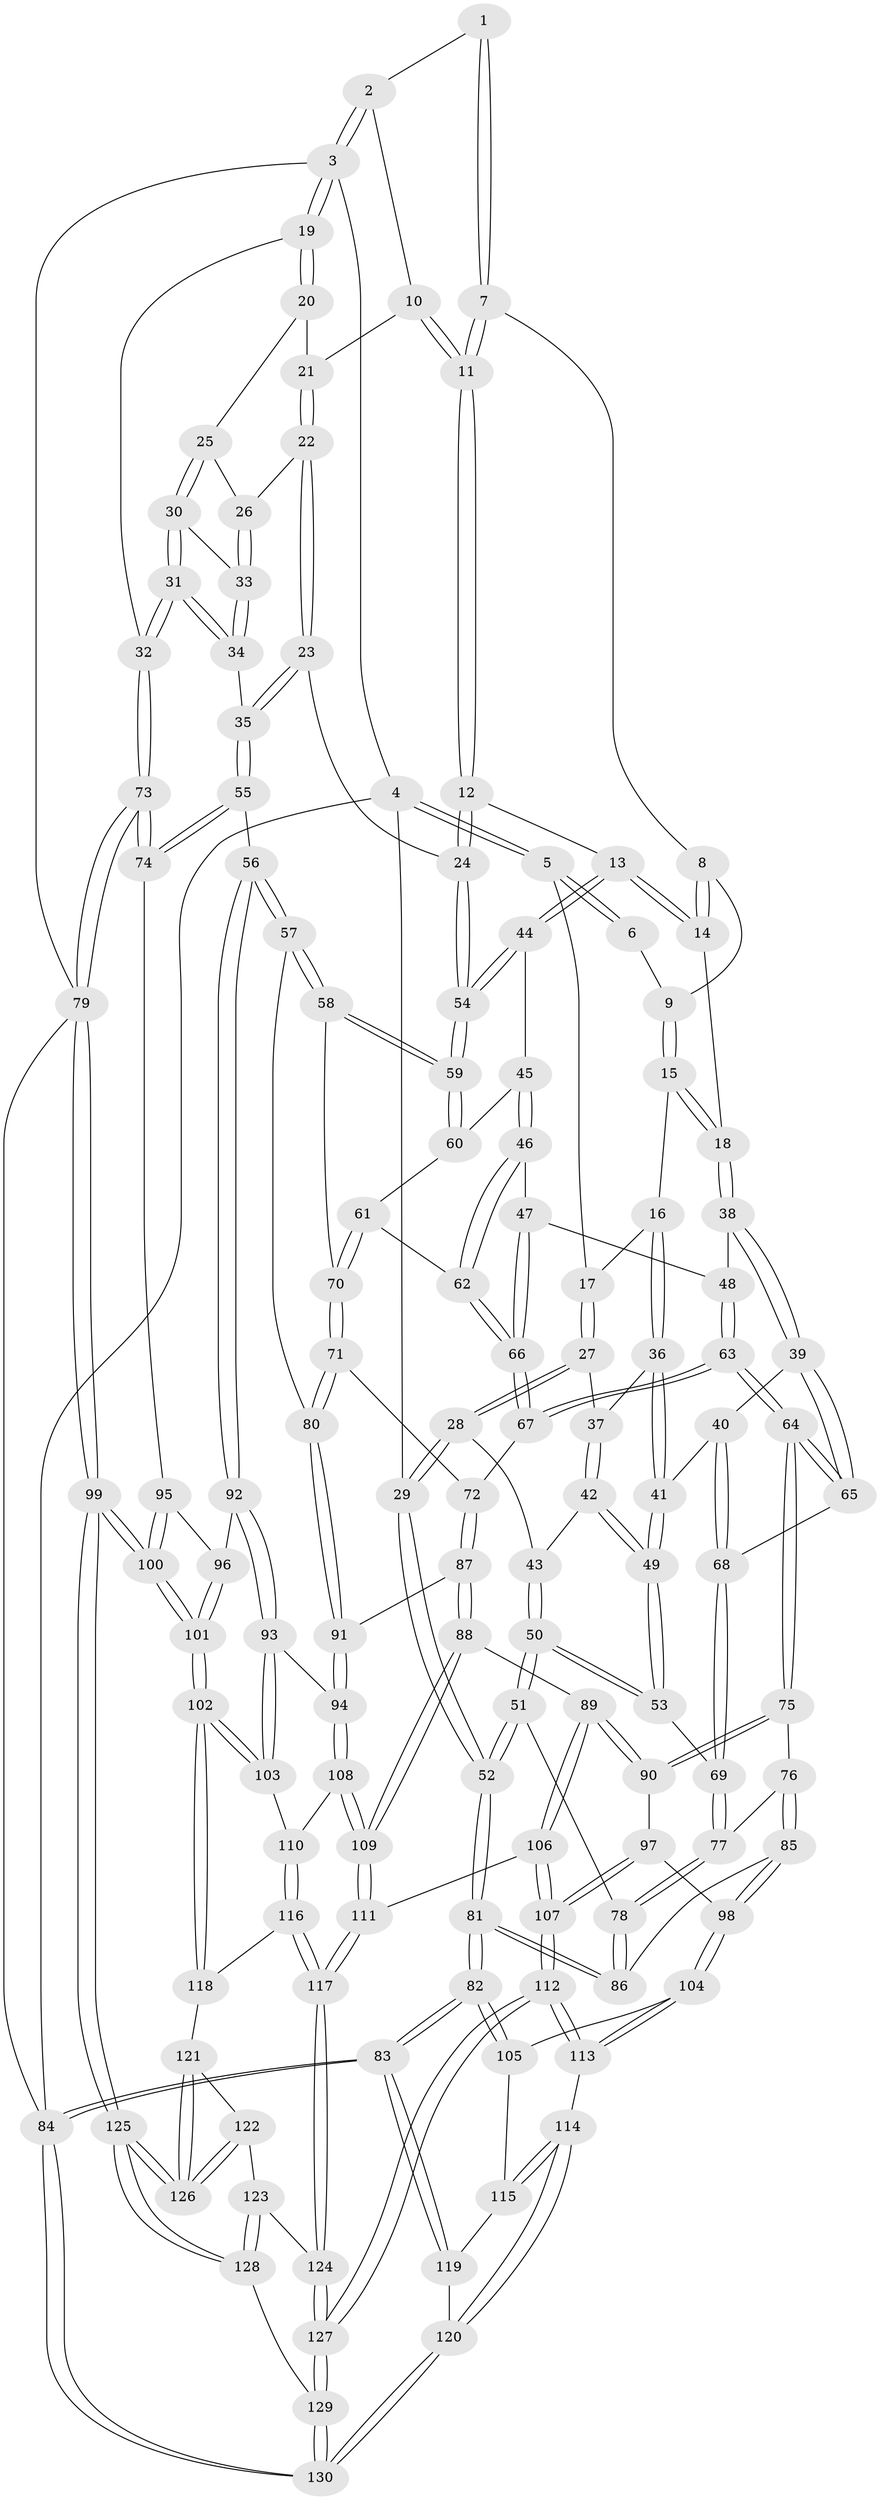 // Generated by graph-tools (version 1.1) at 2025/51/03/09/25 03:51:06]
// undirected, 130 vertices, 322 edges
graph export_dot {
graph [start="1"]
  node [color=gray90,style=filled];
  1 [pos="+0.5469308337992114+0"];
  2 [pos="+0.7521945478071347+0"];
  3 [pos="+1+0"];
  4 [pos="+0+0"];
  5 [pos="+0+0"];
  6 [pos="+0.29466997511466303+0"];
  7 [pos="+0.49389859403299313+0.04071216298442334"];
  8 [pos="+0.4901385460752538+0.045023186355535906"];
  9 [pos="+0.31479606177987146+0.05884756398011794"];
  10 [pos="+0.7299572573701825+0.015398716993148974"];
  11 [pos="+0.6485375128251762+0.13957681404808966"];
  12 [pos="+0.6471928683715704+0.14598575368400277"];
  13 [pos="+0.499403660733076+0.21083264842680158"];
  14 [pos="+0.4605286340558376+0.17327425938617472"];
  15 [pos="+0.3020363012673865+0.09910370763078369"];
  16 [pos="+0.2636797411661169+0.1292098264139251"];
  17 [pos="+0.10454008654748963+0.002469141511689557"];
  18 [pos="+0.4255434560093354+0.17052554623423724"];
  19 [pos="+1+0"];
  20 [pos="+0.9017261685853329+0.11981658154616096"];
  21 [pos="+0.8274441814251248+0.12749209807617365"];
  22 [pos="+0.8224155156447316+0.1827756661166601"];
  23 [pos="+0.7766467144745399+0.23220841182675023"];
  24 [pos="+0.684708278735997+0.2220805164236033"];
  25 [pos="+0.9093497967450875+0.1994933273971769"];
  26 [pos="+0.8596360512640154+0.20544728250239644"];
  27 [pos="+0.13011866559818186+0.1739777808491595"];
  28 [pos="+0+0.13584195977630745"];
  29 [pos="+0+0"];
  30 [pos="+0.9241054355381711+0.20951331644391605"];
  31 [pos="+1+0.21781379769577489"];
  32 [pos="+1+0.2170689669599015"];
  33 [pos="+0.8827356745387314+0.28754215068189926"];
  34 [pos="+0.881345639492536+0.305430050752933"];
  35 [pos="+0.8413442562373803+0.3486576482020486"];
  36 [pos="+0.24502248225059883+0.16584461568930728"];
  37 [pos="+0.1384446084217621+0.17976858555746422"];
  38 [pos="+0.3202154583391051+0.30024282545486275"];
  39 [pos="+0.3101828900251064+0.30003241861592067"];
  40 [pos="+0.3069994029691354+0.298426672758445"];
  41 [pos="+0.27110548076218366+0.26668037651865506"];
  42 [pos="+0.11431090709194526+0.2497506011048067"];
  43 [pos="+0.04541321035730827+0.24986698440919297"];
  44 [pos="+0.49931292211842737+0.27088677093429175"];
  45 [pos="+0.48404799676484306+0.2965674535787712"];
  46 [pos="+0.48193660873949357+0.29811083961429"];
  47 [pos="+0.4492957173482316+0.31917721233502"];
  48 [pos="+0.35559196831606404+0.31405455569159163"];
  49 [pos="+0.13833761210224454+0.3314011048582185"];
  50 [pos="+0.019017043213194394+0.4109628936217807"];
  51 [pos="+0+0.4698655648452685"];
  52 [pos="+0+0.46747112044309724"];
  53 [pos="+0.10776017816550237+0.3940505806484495"];
  54 [pos="+0.6560060493116432+0.3197374990217896"];
  55 [pos="+0.8165002484237478+0.46717048811779716"];
  56 [pos="+0.7763806382725665+0.48021246087755703"];
  57 [pos="+0.7376566482001353+0.47843811443536255"];
  58 [pos="+0.6867891881398471+0.4241550065524531"];
  59 [pos="+0.6680849841305608+0.3675924126329063"];
  60 [pos="+0.5184115170739024+0.34180158802691174"];
  61 [pos="+0.550026232455877+0.4033976633480393"];
  62 [pos="+0.5066652297513513+0.41121678551749297"];
  63 [pos="+0.4030213309360449+0.5104300514685612"];
  64 [pos="+0.3734624438229235+0.5199578198260217"];
  65 [pos="+0.3016268632135808+0.43035628337944326"];
  66 [pos="+0.4464614385230756+0.4350669590276553"];
  67 [pos="+0.4135288712291684+0.5093298549190513"];
  68 [pos="+0.1885607214481956+0.42957163738268656"];
  69 [pos="+0.16957690856334373+0.4360360387417901"];
  70 [pos="+0.5758108372317731+0.41802224743353783"];
  71 [pos="+0.4800796148267073+0.5077032034378172"];
  72 [pos="+0.4389490874976499+0.5208840158614388"];
  73 [pos="+1+0.5037323142170619"];
  74 [pos="+0.982285255911103+0.5130207629685433"];
  75 [pos="+0.326873042984795+0.5670524370628577"];
  76 [pos="+0.2245669945715426+0.5475266507404932"];
  77 [pos="+0.1891707875424682+0.501871091560609"];
  78 [pos="+0.042970782762789324+0.5834594507107098"];
  79 [pos="+1+1"];
  80 [pos="+0.6962506241919734+0.5181408879792262"];
  81 [pos="+0+0.7656868744060799"];
  82 [pos="+0+0.8866738208463719"];
  83 [pos="+0+0.8952207393491194"];
  84 [pos="+0+1"];
  85 [pos="+0.11995626851552581+0.674274948384538"];
  86 [pos="+0.10814610424810471+0.6633332346335322"];
  87 [pos="+0.5487243241317906+0.6752293157414955"];
  88 [pos="+0.45609747484282476+0.7285545383275907"];
  89 [pos="+0.4024947230231802+0.7410703736295723"];
  90 [pos="+0.3260820312708139+0.6792915818534777"];
  91 [pos="+0.5916936686110577+0.6799501760929643"];
  92 [pos="+0.8006072776267531+0.6854009788191769"];
  93 [pos="+0.750980039465569+0.7417991370653095"];
  94 [pos="+0.6003997186020201+0.6929353683473253"];
  95 [pos="+0.9281494169173302+0.6380520628978116"];
  96 [pos="+0.8804198004297183+0.7084338094333162"];
  97 [pos="+0.2301305856171068+0.7266433139674024"];
  98 [pos="+0.13766080426604724+0.7294159485202024"];
  99 [pos="+1+1"];
  100 [pos="+1+1"];
  101 [pos="+1+1"];
  102 [pos="+0.9023291303820823+0.9852707450243468"];
  103 [pos="+0.7675970422610603+0.7967678879168598"];
  104 [pos="+0.1365982428918443+0.7314496326452158"];
  105 [pos="+0.0884454239346268+0.7721205292635321"];
  106 [pos="+0.3798678765804666+0.8340097245760038"];
  107 [pos="+0.3164843360392036+0.9014339519294586"];
  108 [pos="+0.6037023838161509+0.7641304674883346"];
  109 [pos="+0.5274111751060978+0.8810422933686615"];
  110 [pos="+0.6507997418384411+0.8330101182429939"];
  111 [pos="+0.5233139578059689+0.9006163029556203"];
  112 [pos="+0.2969986078651227+0.9459099579705545"];
  113 [pos="+0.22055892502464128+0.9109713133181632"];
  114 [pos="+0.14086162552664716+0.9226162675106928"];
  115 [pos="+0.09688957245183605+0.8606074071390615"];
  116 [pos="+0.6563151894737319+0.8852184278901194"];
  117 [pos="+0.5238995021085028+0.9024541812679768"];
  118 [pos="+0.6830938162022875+0.9139212628087687"];
  119 [pos="+0.05390745339641615+0.9008023248590312"];
  120 [pos="+0.10244998736000514+0.9620806975926848"];
  121 [pos="+0.638078301550905+0.9531488973385668"];
  122 [pos="+0.5975170231297123+0.960043508726301"];
  123 [pos="+0.574857188622522+0.9531573020417993"];
  124 [pos="+0.5238272419612572+0.9030560500294963"];
  125 [pos="+0.6694677267880379+1"];
  126 [pos="+0.6446819331755582+1"];
  127 [pos="+0.3515055059695602+1"];
  128 [pos="+0.5514386586588018+1"];
  129 [pos="+0.3499647833473919+1"];
  130 [pos="+0+1"];
  1 -- 2;
  1 -- 7;
  1 -- 7;
  2 -- 3;
  2 -- 3;
  2 -- 10;
  3 -- 4;
  3 -- 19;
  3 -- 19;
  3 -- 79;
  4 -- 5;
  4 -- 5;
  4 -- 29;
  4 -- 84;
  5 -- 6;
  5 -- 6;
  5 -- 17;
  6 -- 9;
  7 -- 8;
  7 -- 11;
  7 -- 11;
  8 -- 9;
  8 -- 14;
  8 -- 14;
  9 -- 15;
  9 -- 15;
  10 -- 11;
  10 -- 11;
  10 -- 21;
  11 -- 12;
  11 -- 12;
  12 -- 13;
  12 -- 24;
  12 -- 24;
  13 -- 14;
  13 -- 14;
  13 -- 44;
  13 -- 44;
  14 -- 18;
  15 -- 16;
  15 -- 18;
  15 -- 18;
  16 -- 17;
  16 -- 36;
  16 -- 36;
  17 -- 27;
  17 -- 27;
  18 -- 38;
  18 -- 38;
  19 -- 20;
  19 -- 20;
  19 -- 32;
  20 -- 21;
  20 -- 25;
  21 -- 22;
  21 -- 22;
  22 -- 23;
  22 -- 23;
  22 -- 26;
  23 -- 24;
  23 -- 35;
  23 -- 35;
  24 -- 54;
  24 -- 54;
  25 -- 26;
  25 -- 30;
  25 -- 30;
  26 -- 33;
  26 -- 33;
  27 -- 28;
  27 -- 28;
  27 -- 37;
  28 -- 29;
  28 -- 29;
  28 -- 43;
  29 -- 52;
  29 -- 52;
  30 -- 31;
  30 -- 31;
  30 -- 33;
  31 -- 32;
  31 -- 32;
  31 -- 34;
  31 -- 34;
  32 -- 73;
  32 -- 73;
  33 -- 34;
  33 -- 34;
  34 -- 35;
  35 -- 55;
  35 -- 55;
  36 -- 37;
  36 -- 41;
  36 -- 41;
  37 -- 42;
  37 -- 42;
  38 -- 39;
  38 -- 39;
  38 -- 48;
  39 -- 40;
  39 -- 65;
  39 -- 65;
  40 -- 41;
  40 -- 68;
  40 -- 68;
  41 -- 49;
  41 -- 49;
  42 -- 43;
  42 -- 49;
  42 -- 49;
  43 -- 50;
  43 -- 50;
  44 -- 45;
  44 -- 54;
  44 -- 54;
  45 -- 46;
  45 -- 46;
  45 -- 60;
  46 -- 47;
  46 -- 62;
  46 -- 62;
  47 -- 48;
  47 -- 66;
  47 -- 66;
  48 -- 63;
  48 -- 63;
  49 -- 53;
  49 -- 53;
  50 -- 51;
  50 -- 51;
  50 -- 53;
  50 -- 53;
  51 -- 52;
  51 -- 52;
  51 -- 78;
  52 -- 81;
  52 -- 81;
  53 -- 69;
  54 -- 59;
  54 -- 59;
  55 -- 56;
  55 -- 74;
  55 -- 74;
  56 -- 57;
  56 -- 57;
  56 -- 92;
  56 -- 92;
  57 -- 58;
  57 -- 58;
  57 -- 80;
  58 -- 59;
  58 -- 59;
  58 -- 70;
  59 -- 60;
  59 -- 60;
  60 -- 61;
  61 -- 62;
  61 -- 70;
  61 -- 70;
  62 -- 66;
  62 -- 66;
  63 -- 64;
  63 -- 64;
  63 -- 67;
  63 -- 67;
  64 -- 65;
  64 -- 65;
  64 -- 75;
  64 -- 75;
  65 -- 68;
  66 -- 67;
  66 -- 67;
  67 -- 72;
  68 -- 69;
  68 -- 69;
  69 -- 77;
  69 -- 77;
  70 -- 71;
  70 -- 71;
  71 -- 72;
  71 -- 80;
  71 -- 80;
  72 -- 87;
  72 -- 87;
  73 -- 74;
  73 -- 74;
  73 -- 79;
  73 -- 79;
  74 -- 95;
  75 -- 76;
  75 -- 90;
  75 -- 90;
  76 -- 77;
  76 -- 85;
  76 -- 85;
  77 -- 78;
  77 -- 78;
  78 -- 86;
  78 -- 86;
  79 -- 99;
  79 -- 99;
  79 -- 84;
  80 -- 91;
  80 -- 91;
  81 -- 82;
  81 -- 82;
  81 -- 86;
  81 -- 86;
  82 -- 83;
  82 -- 83;
  82 -- 105;
  82 -- 105;
  83 -- 84;
  83 -- 84;
  83 -- 119;
  83 -- 119;
  84 -- 130;
  84 -- 130;
  85 -- 86;
  85 -- 98;
  85 -- 98;
  87 -- 88;
  87 -- 88;
  87 -- 91;
  88 -- 89;
  88 -- 109;
  88 -- 109;
  89 -- 90;
  89 -- 90;
  89 -- 106;
  89 -- 106;
  90 -- 97;
  91 -- 94;
  91 -- 94;
  92 -- 93;
  92 -- 93;
  92 -- 96;
  93 -- 94;
  93 -- 103;
  93 -- 103;
  94 -- 108;
  94 -- 108;
  95 -- 96;
  95 -- 100;
  95 -- 100;
  96 -- 101;
  96 -- 101;
  97 -- 98;
  97 -- 107;
  97 -- 107;
  98 -- 104;
  98 -- 104;
  99 -- 100;
  99 -- 100;
  99 -- 125;
  99 -- 125;
  100 -- 101;
  100 -- 101;
  101 -- 102;
  101 -- 102;
  102 -- 103;
  102 -- 103;
  102 -- 118;
  102 -- 118;
  103 -- 110;
  104 -- 105;
  104 -- 113;
  104 -- 113;
  105 -- 115;
  106 -- 107;
  106 -- 107;
  106 -- 111;
  107 -- 112;
  107 -- 112;
  108 -- 109;
  108 -- 109;
  108 -- 110;
  109 -- 111;
  109 -- 111;
  110 -- 116;
  110 -- 116;
  111 -- 117;
  111 -- 117;
  112 -- 113;
  112 -- 113;
  112 -- 127;
  112 -- 127;
  113 -- 114;
  114 -- 115;
  114 -- 115;
  114 -- 120;
  114 -- 120;
  115 -- 119;
  116 -- 117;
  116 -- 117;
  116 -- 118;
  117 -- 124;
  117 -- 124;
  118 -- 121;
  119 -- 120;
  120 -- 130;
  120 -- 130;
  121 -- 122;
  121 -- 126;
  121 -- 126;
  122 -- 123;
  122 -- 126;
  122 -- 126;
  123 -- 124;
  123 -- 128;
  123 -- 128;
  124 -- 127;
  124 -- 127;
  125 -- 126;
  125 -- 126;
  125 -- 128;
  125 -- 128;
  127 -- 129;
  127 -- 129;
  128 -- 129;
  129 -- 130;
  129 -- 130;
}
